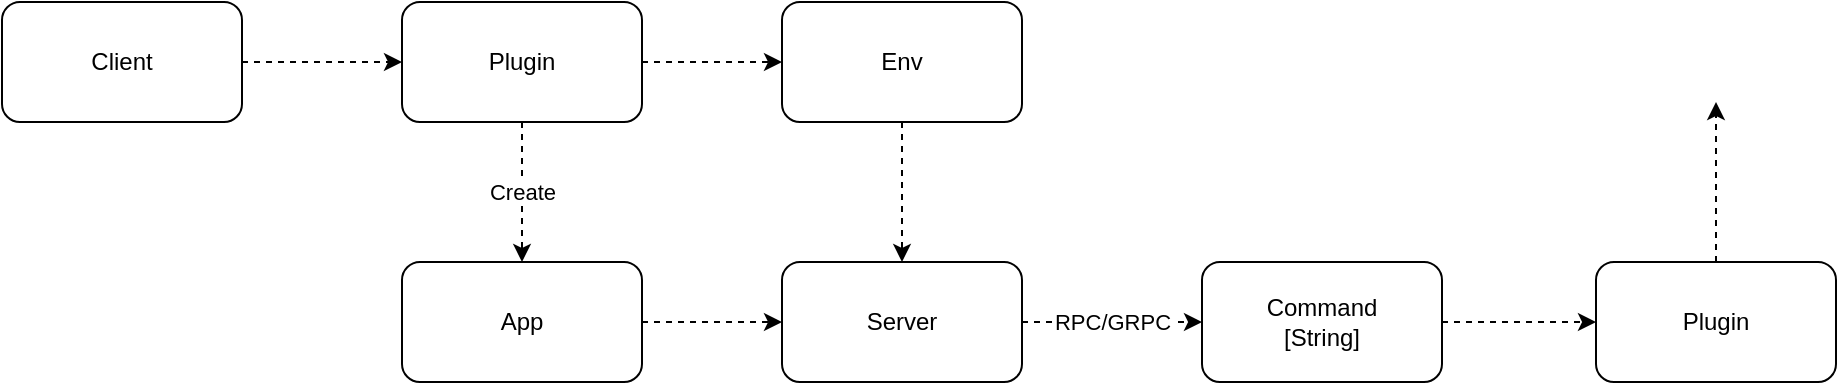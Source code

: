 <mxfile version="10.8.9" type="github"><diagram id="eIWr0aPgNZo1ZQP-x5jY" name="Page-1"><mxGraphModel dx="1742" dy="509" grid="1" gridSize="10" guides="1" tooltips="1" connect="1" arrows="1" fold="1" page="1" pageScale="1" pageWidth="827" pageHeight="1169" math="0" shadow="0"><root><mxCell id="0"/><mxCell id="1" parent="0"/><mxCell id="wA6K6AjxDMjF0P92td-q-3" style="edgeStyle=orthogonalEdgeStyle;rounded=0;orthogonalLoop=1;jettySize=auto;html=1;exitX=1;exitY=0.5;exitDx=0;exitDy=0;dashed=1;" edge="1" parent="1" source="wA6K6AjxDMjF0P92td-q-1" target="wA6K6AjxDMjF0P92td-q-2"><mxGeometry relative="1" as="geometry"/></mxCell><mxCell id="wA6K6AjxDMjF0P92td-q-15" value="Create" style="edgeStyle=orthogonalEdgeStyle;rounded=0;orthogonalLoop=1;jettySize=auto;html=1;exitX=0.5;exitY=1;exitDx=0;exitDy=0;entryX=0.5;entryY=0;entryDx=0;entryDy=0;dashed=1;" edge="1" parent="1" source="wA6K6AjxDMjF0P92td-q-1" target="wA6K6AjxDMjF0P92td-q-13"><mxGeometry relative="1" as="geometry"/></mxCell><mxCell id="wA6K6AjxDMjF0P92td-q-1" value="Plugin" style="rounded=1;whiteSpace=wrap;html=1;" vertex="1" parent="1"><mxGeometry x="110" y="160" width="120" height="60" as="geometry"/></mxCell><mxCell id="wA6K6AjxDMjF0P92td-q-9" style="edgeStyle=orthogonalEdgeStyle;rounded=0;orthogonalLoop=1;jettySize=auto;html=1;exitX=0.5;exitY=1;exitDx=0;exitDy=0;entryX=0.5;entryY=0;entryDx=0;entryDy=0;dashed=1;" edge="1" parent="1" source="wA6K6AjxDMjF0P92td-q-2" target="wA6K6AjxDMjF0P92td-q-4"><mxGeometry relative="1" as="geometry"/></mxCell><mxCell id="wA6K6AjxDMjF0P92td-q-2" value="Env" style="rounded=1;whiteSpace=wrap;html=1;" vertex="1" parent="1"><mxGeometry x="300" y="160" width="120" height="60" as="geometry"/></mxCell><mxCell id="wA6K6AjxDMjF0P92td-q-6" value="RPC/GRPC" style="edgeStyle=orthogonalEdgeStyle;rounded=0;orthogonalLoop=1;jettySize=auto;html=1;exitX=1;exitY=0.5;exitDx=0;exitDy=0;entryX=0;entryY=0.5;entryDx=0;entryDy=0;dashed=1;" edge="1" parent="1" source="wA6K6AjxDMjF0P92td-q-4" target="wA6K6AjxDMjF0P92td-q-5"><mxGeometry relative="1" as="geometry"/></mxCell><mxCell id="wA6K6AjxDMjF0P92td-q-4" value="Server" style="rounded=1;whiteSpace=wrap;html=1;" vertex="1" parent="1"><mxGeometry x="300" y="290" width="120" height="60" as="geometry"/></mxCell><mxCell id="wA6K6AjxDMjF0P92td-q-8" style="edgeStyle=orthogonalEdgeStyle;rounded=0;orthogonalLoop=1;jettySize=auto;html=1;exitX=1;exitY=0.5;exitDx=0;exitDy=0;entryX=0;entryY=0.5;entryDx=0;entryDy=0;dashed=1;" edge="1" parent="1" source="wA6K6AjxDMjF0P92td-q-5" target="wA6K6AjxDMjF0P92td-q-7"><mxGeometry relative="1" as="geometry"/></mxCell><mxCell id="wA6K6AjxDMjF0P92td-q-5" value="Command&lt;br&gt;[String]&lt;br&gt;" style="rounded=1;whiteSpace=wrap;html=1;" vertex="1" parent="1"><mxGeometry x="510" y="290" width="120" height="60" as="geometry"/></mxCell><mxCell id="wA6K6AjxDMjF0P92td-q-10" style="edgeStyle=orthogonalEdgeStyle;rounded=0;orthogonalLoop=1;jettySize=auto;html=1;exitX=0.5;exitY=0;exitDx=0;exitDy=0;dashed=1;" edge="1" parent="1" source="wA6K6AjxDMjF0P92td-q-7"><mxGeometry relative="1" as="geometry"><mxPoint x="767" y="210" as="targetPoint"/></mxGeometry></mxCell><mxCell id="wA6K6AjxDMjF0P92td-q-7" value="Plugin" style="rounded=1;whiteSpace=wrap;html=1;" vertex="1" parent="1"><mxGeometry x="707" y="290" width="120" height="60" as="geometry"/></mxCell><mxCell id="wA6K6AjxDMjF0P92td-q-12" style="edgeStyle=orthogonalEdgeStyle;rounded=0;orthogonalLoop=1;jettySize=auto;html=1;exitX=1;exitY=0.5;exitDx=0;exitDy=0;entryX=0;entryY=0.5;entryDx=0;entryDy=0;dashed=1;" edge="1" parent="1" source="wA6K6AjxDMjF0P92td-q-11" target="wA6K6AjxDMjF0P92td-q-1"><mxGeometry relative="1" as="geometry"/></mxCell><mxCell id="wA6K6AjxDMjF0P92td-q-11" value="Client" style="rounded=1;whiteSpace=wrap;html=1;" vertex="1" parent="1"><mxGeometry x="-90" y="160" width="120" height="60" as="geometry"/></mxCell><mxCell id="wA6K6AjxDMjF0P92td-q-14" style="edgeStyle=orthogonalEdgeStyle;rounded=0;orthogonalLoop=1;jettySize=auto;html=1;exitX=1;exitY=0.5;exitDx=0;exitDy=0;entryX=0;entryY=0.5;entryDx=0;entryDy=0;dashed=1;" edge="1" parent="1" source="wA6K6AjxDMjF0P92td-q-13" target="wA6K6AjxDMjF0P92td-q-4"><mxGeometry relative="1" as="geometry"/></mxCell><mxCell id="wA6K6AjxDMjF0P92td-q-13" value="App" style="rounded=1;whiteSpace=wrap;html=1;" vertex="1" parent="1"><mxGeometry x="110" y="290" width="120" height="60" as="geometry"/></mxCell></root></mxGraphModel></diagram></mxfile>